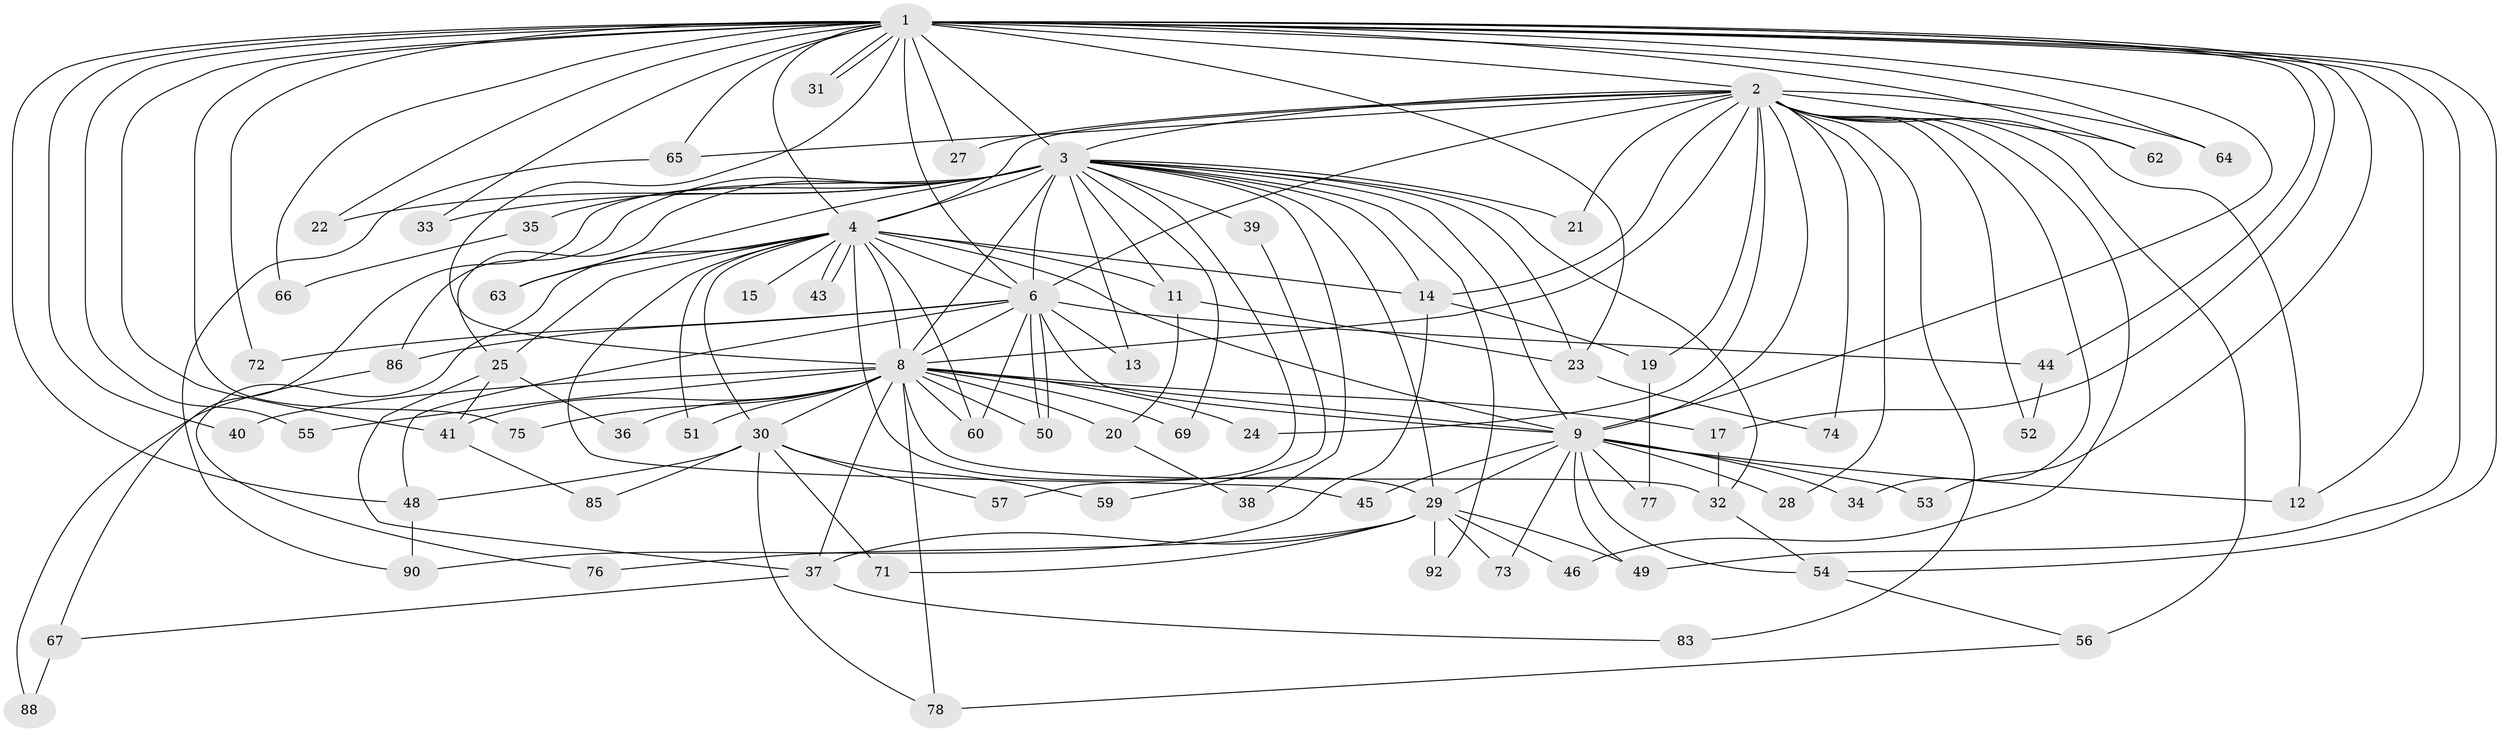 // original degree distribution, {28: 0.010752688172043012, 24: 0.010752688172043012, 19: 0.021505376344086023, 17: 0.021505376344086023, 21: 0.010752688172043012, 15: 0.010752688172043012, 20: 0.010752688172043012, 14: 0.010752688172043012, 4: 0.10752688172043011, 3: 0.17204301075268819, 2: 0.5591397849462365, 5: 0.021505376344086023, 8: 0.021505376344086023, 10: 0.010752688172043012}
// Generated by graph-tools (version 1.1) at 2025/41/03/06/25 10:41:35]
// undirected, 72 vertices, 162 edges
graph export_dot {
graph [start="1"]
  node [color=gray90,style=filled];
  1 [super="+10"];
  2 [super="+18"];
  3 [super="+5"];
  4 [super="+7"];
  6 [super="+89"];
  8 [super="+16"];
  9 [super="+26"];
  11;
  12;
  13;
  14 [super="+87"];
  15;
  17;
  19;
  20;
  21;
  22;
  23 [super="+80"];
  24;
  25;
  27;
  28;
  29 [super="+42"];
  30 [super="+93"];
  31;
  32 [super="+61"];
  33;
  34;
  35 [super="+84"];
  36;
  37 [super="+81"];
  38;
  39;
  40;
  41 [super="+47"];
  43;
  44;
  45;
  46;
  48 [super="+82"];
  49 [super="+70"];
  50 [super="+79"];
  51;
  52;
  53;
  54 [super="+58"];
  55;
  56 [super="+68"];
  57;
  59;
  60;
  62;
  63;
  64;
  65 [super="+91"];
  66;
  67;
  69;
  71;
  72;
  73;
  74;
  75;
  76;
  77;
  78;
  83;
  85;
  86;
  88;
  90;
  92;
  1 -- 2 [weight=2];
  1 -- 3 [weight=4];
  1 -- 4 [weight=4];
  1 -- 6 [weight=2];
  1 -- 8 [weight=3];
  1 -- 9 [weight=3];
  1 -- 12;
  1 -- 23;
  1 -- 27;
  1 -- 31;
  1 -- 31;
  1 -- 33;
  1 -- 40;
  1 -- 41;
  1 -- 44;
  1 -- 54;
  1 -- 62;
  1 -- 64;
  1 -- 65;
  1 -- 66;
  1 -- 72;
  1 -- 75;
  1 -- 17;
  1 -- 53;
  1 -- 22;
  1 -- 55;
  1 -- 48;
  1 -- 49;
  2 -- 3 [weight=2];
  2 -- 4 [weight=2];
  2 -- 6;
  2 -- 8;
  2 -- 9;
  2 -- 21;
  2 -- 24;
  2 -- 27;
  2 -- 28;
  2 -- 46;
  2 -- 52;
  2 -- 56 [weight=2];
  2 -- 62;
  2 -- 64;
  2 -- 65;
  2 -- 74;
  2 -- 83;
  2 -- 19;
  2 -- 12;
  2 -- 34;
  2 -- 14;
  3 -- 4 [weight=4];
  3 -- 6 [weight=2];
  3 -- 8 [weight=2];
  3 -- 9 [weight=2];
  3 -- 14;
  3 -- 22;
  3 -- 23;
  3 -- 25;
  3 -- 33;
  3 -- 35 [weight=3];
  3 -- 39 [weight=2];
  3 -- 63;
  3 -- 67;
  3 -- 69;
  3 -- 11;
  3 -- 13;
  3 -- 21;
  3 -- 86;
  3 -- 92;
  3 -- 29;
  3 -- 38;
  3 -- 57;
  3 -- 32;
  4 -- 6 [weight=2];
  4 -- 8 [weight=2];
  4 -- 9 [weight=2];
  4 -- 14;
  4 -- 15 [weight=2];
  4 -- 25;
  4 -- 43;
  4 -- 43;
  4 -- 45;
  4 -- 63;
  4 -- 76;
  4 -- 11;
  4 -- 51;
  4 -- 60;
  4 -- 29;
  4 -- 30;
  6 -- 8;
  6 -- 9;
  6 -- 13;
  6 -- 44;
  6 -- 48;
  6 -- 50;
  6 -- 50;
  6 -- 72;
  6 -- 86;
  6 -- 60;
  8 -- 9;
  8 -- 17;
  8 -- 24;
  8 -- 30;
  8 -- 32;
  8 -- 36;
  8 -- 37;
  8 -- 41;
  8 -- 55;
  8 -- 69;
  8 -- 75;
  8 -- 40;
  8 -- 78;
  8 -- 51;
  8 -- 20;
  8 -- 60;
  8 -- 50;
  9 -- 12;
  9 -- 28;
  9 -- 34;
  9 -- 45;
  9 -- 49;
  9 -- 73;
  9 -- 77;
  9 -- 53;
  9 -- 29;
  9 -- 54;
  11 -- 20;
  11 -- 23;
  14 -- 19;
  14 -- 90;
  17 -- 32;
  19 -- 77;
  20 -- 38;
  23 -- 74;
  25 -- 36;
  25 -- 41;
  25 -- 37;
  29 -- 37;
  29 -- 46;
  29 -- 49;
  29 -- 71;
  29 -- 73;
  29 -- 76;
  29 -- 92;
  30 -- 48;
  30 -- 57;
  30 -- 59;
  30 -- 71;
  30 -- 85;
  30 -- 78;
  32 -- 54;
  35 -- 66;
  37 -- 67;
  37 -- 83;
  39 -- 59;
  41 -- 85;
  44 -- 52;
  48 -- 90;
  54 -- 56;
  56 -- 78;
  65 -- 90;
  67 -- 88;
  86 -- 88;
}
